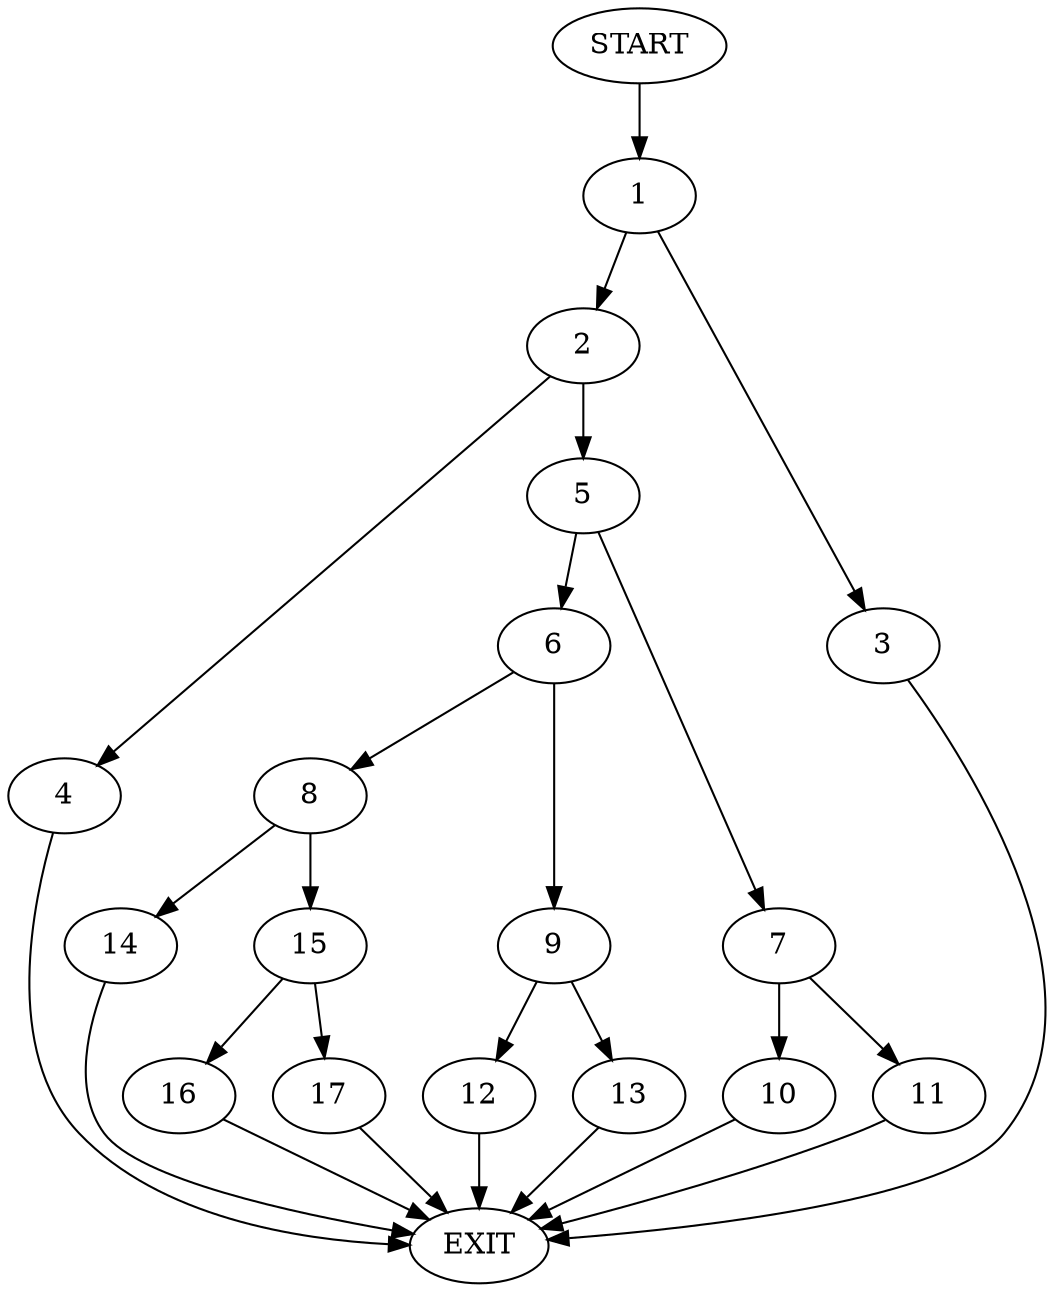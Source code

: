 digraph {
0 [label="START"]
18 [label="EXIT"]
0 -> 1
1 -> 2
1 -> 3
3 -> 18
2 -> 4
2 -> 5
5 -> 6
5 -> 7
4 -> 18
6 -> 8
6 -> 9
7 -> 10
7 -> 11
11 -> 18
10 -> 18
9 -> 12
9 -> 13
8 -> 14
8 -> 15
12 -> 18
13 -> 18
14 -> 18
15 -> 16
15 -> 17
16 -> 18
17 -> 18
}
